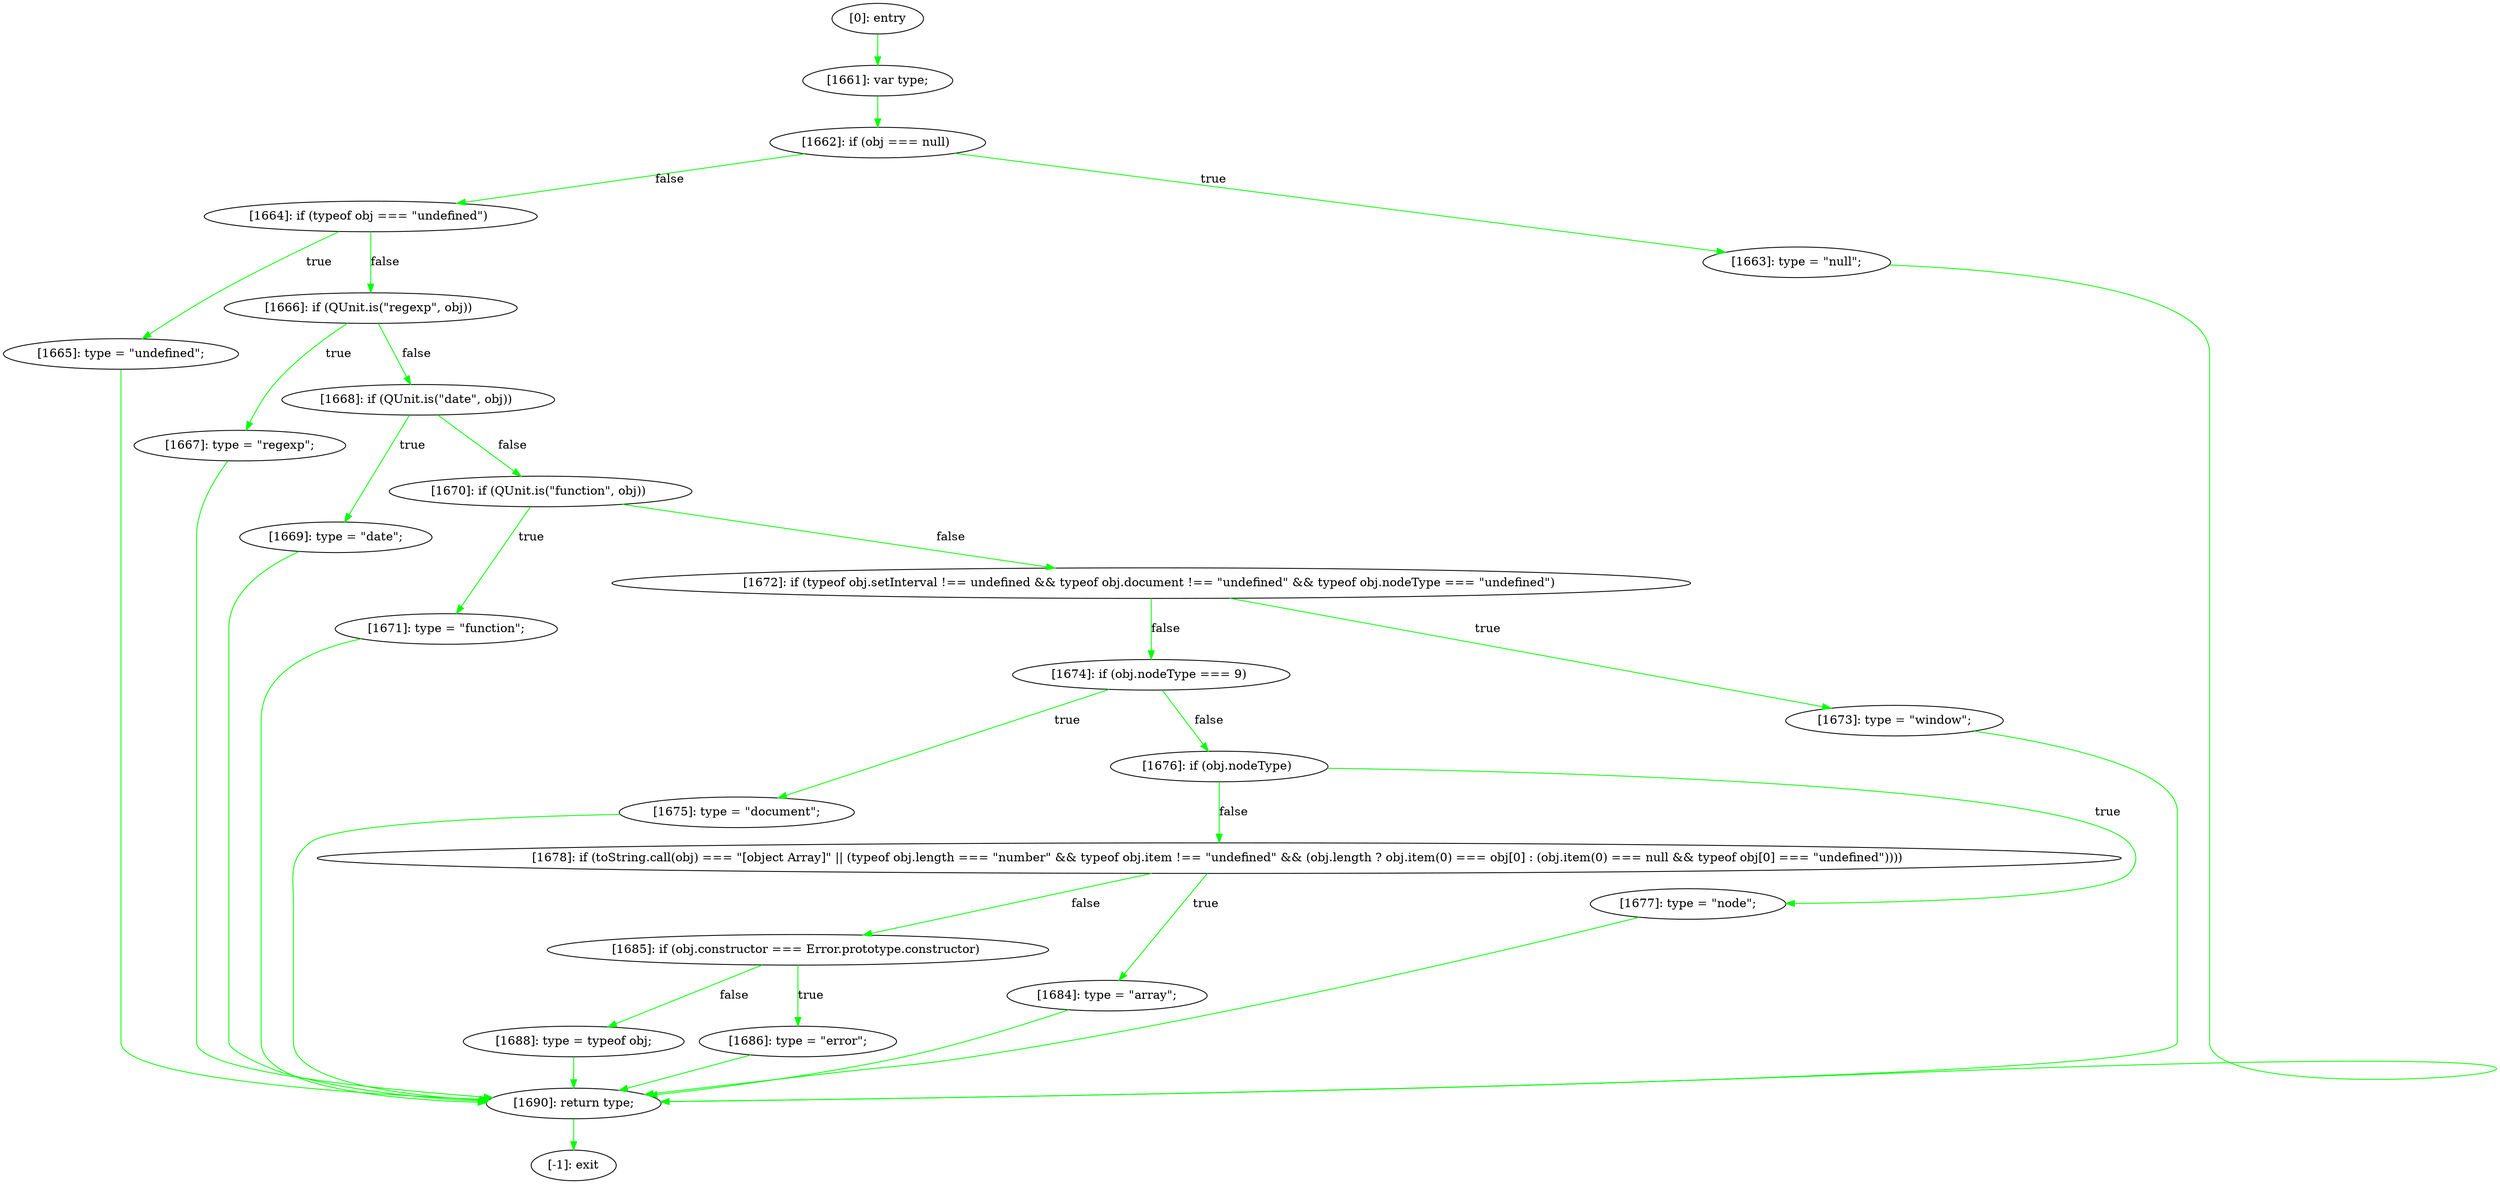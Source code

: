 digraph {
"0" [label="[1667]: type = \"regexp\";\n"] 
"1" [label="[1669]: type = \"date\";\n"] 
"2" [label="[1671]: type = \"function\";\n"] 
"3" [label="[1664]: if (typeof obj === \"undefined\") "] 
"4" [label="[1665]: type = \"undefined\";\n"] 
"5" [label="[1661]: var type;\n"] 
"6" [label="[1662]: if (obj === null) "] 
"7" [label="[1688]: type = typeof obj;\n"] 
"8" [label="[1686]: type = \"error\";\n"] 
"9" [label="[1678]: if (toString.call(obj) === \"[object Array]\" || (typeof obj.length === \"number\" && typeof obj.item !== \"undefined\" && (obj.length ? obj.item(0) === obj[0] : (obj.item(0) === null && typeof obj[0] === \"undefined\")))) "] 
"10" [label="[1672]: if (typeof obj.setInterval !== undefined && typeof obj.document !== \"undefined\" && typeof obj.nodeType === \"undefined\") "] 
"11" [label="[1674]: if (obj.nodeType === 9) "] 
"12" [label="[1670]: if (QUnit.is(\"function\", obj)) "] 
"13" [label="[1663]: type = \"null\";\n"] 
"14" [label="[1685]: if (obj.constructor === Error.prototype.constructor) "] 
"15" [label="[1673]: type = \"window\";\n"] 
"16" [label="[1675]: type = \"document\";\n"] 
"17" [label="[-1]: exit"] 
"18" [label="[1668]: if (QUnit.is(\"date\", obj)) "] 
"19" [label="[1676]: if (obj.nodeType) "] 
"20" [label="[0]: entry"] 
"21" [label="[1677]: type = \"node\";\n"] 
"22" [label="[1684]: type = \"array\";\n"] 
"23" [label="[1690]: return type;\n"] 
"24" [label="[1666]: if (QUnit.is(\"regexp\", obj)) "] 
"0" -> "23" [label="" color="green"] 
"1" -> "23" [label="" color="green"] 
"2" -> "23" [label="" color="green"] 
"3" -> "4" [label="true" color="green"] 
"3" -> "24" [label="false" color="green"] 
"4" -> "23" [label="" color="green"] 
"5" -> "6" [label="" color="green"] 
"6" -> "13" [label="true" color="green"] 
"6" -> "3" [label="false" color="green"] 
"7" -> "23" [label="" color="green"] 
"8" -> "23" [label="" color="green"] 
"9" -> "22" [label="true" color="green"] 
"9" -> "14" [label="false" color="green"] 
"10" -> "15" [label="true" color="green"] 
"10" -> "11" [label="false" color="green"] 
"11" -> "16" [label="true" color="green"] 
"11" -> "19" [label="false" color="green"] 
"12" -> "2" [label="true" color="green"] 
"12" -> "10" [label="false" color="green"] 
"13" -> "23" [label="" color="green"] 
"14" -> "8" [label="true" color="green"] 
"14" -> "7" [label="false" color="green"] 
"15" -> "23" [label="" color="green"] 
"16" -> "23" [label="" color="green"] 
"18" -> "1" [label="true" color="green"] 
"18" -> "12" [label="false" color="green"] 
"19" -> "21" [label="true" color="green"] 
"19" -> "9" [label="false" color="green"] 
"20" -> "5" [label="" color="green"] 
"21" -> "23" [label="" color="green"] 
"22" -> "23" [label="" color="green"] 
"23" -> "17" [label="" color="green"] 
"24" -> "0" [label="true" color="green"] 
"24" -> "18" [label="false" color="green"] 
}
